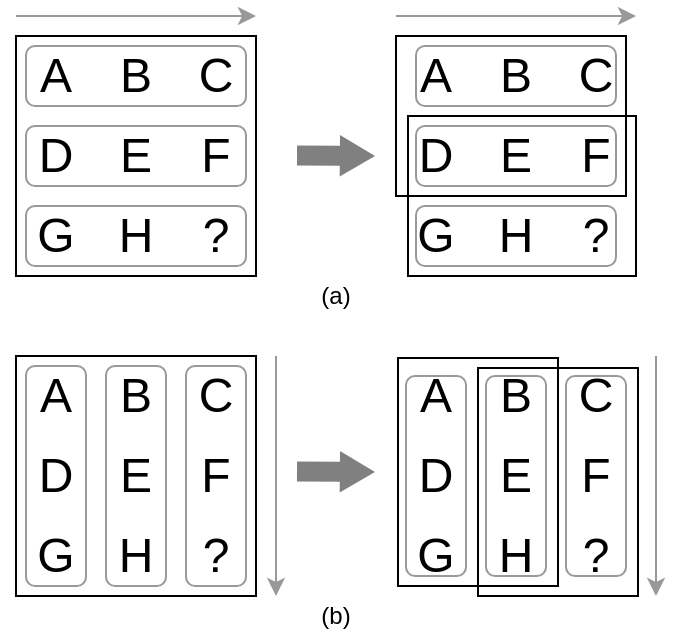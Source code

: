 <mxfile version="12.9.8" type="device"><diagram id="FIgk0ZukeviS5J1ctofV" name="Page-1"><mxGraphModel dx="539" dy="351" grid="1" gridSize="10" guides="1" tooltips="1" connect="1" arrows="1" fold="1" page="1" pageScale="1" pageWidth="827" pageHeight="1169" math="0" shadow="0"><root><mxCell id="0"/><mxCell id="1" parent="0"/><mxCell id="Hj9UycK8c0MInqdre70B-111" value="" style="rounded=0;whiteSpace=wrap;html=1;strokeColor=#000000;fillColor=none;" vertex="1" parent="1"><mxGeometry x="430" y="440" width="115" height="80" as="geometry"/></mxCell><mxCell id="Hj9UycK8c0MInqdre70B-89" value="&lt;font style=&quot;font-size: 24px&quot;&gt;A&lt;/font&gt;" style="text;html=1;strokeColor=none;fillColor=none;align=center;verticalAlign=middle;whiteSpace=wrap;rounded=0;" vertex="1" parent="1"><mxGeometry x="430" y="440" width="40" height="40" as="geometry"/></mxCell><mxCell id="Hj9UycK8c0MInqdre70B-90" value="&lt;font style=&quot;font-size: 24px&quot;&gt;B&lt;/font&gt;" style="text;html=1;strokeColor=none;fillColor=none;align=center;verticalAlign=middle;whiteSpace=wrap;rounded=0;" vertex="1" parent="1"><mxGeometry x="470" y="440" width="40" height="40" as="geometry"/></mxCell><mxCell id="Hj9UycK8c0MInqdre70B-91" value="&lt;font style=&quot;font-size: 24px&quot;&gt;C&lt;/font&gt;" style="text;html=1;strokeColor=none;fillColor=none;align=center;verticalAlign=middle;whiteSpace=wrap;rounded=0;" vertex="1" parent="1"><mxGeometry x="510" y="440" width="40" height="40" as="geometry"/></mxCell><mxCell id="Hj9UycK8c0MInqdre70B-92" value="&lt;font style=&quot;font-size: 24px&quot;&gt;D&lt;/font&gt;" style="text;html=1;strokeColor=none;fillColor=none;align=center;verticalAlign=middle;whiteSpace=wrap;rounded=0;" vertex="1" parent="1"><mxGeometry x="430" y="480" width="40" height="40" as="geometry"/></mxCell><mxCell id="Hj9UycK8c0MInqdre70B-93" value="&lt;font style=&quot;font-size: 24px&quot;&gt;E&lt;/font&gt;" style="text;html=1;strokeColor=none;fillColor=none;align=center;verticalAlign=middle;whiteSpace=wrap;rounded=0;" vertex="1" parent="1"><mxGeometry x="470" y="480" width="40" height="40" as="geometry"/></mxCell><mxCell id="Hj9UycK8c0MInqdre70B-94" value="&lt;font style=&quot;font-size: 24px&quot;&gt;F&lt;/font&gt;" style="text;html=1;strokeColor=none;fillColor=none;align=center;verticalAlign=middle;whiteSpace=wrap;rounded=0;" vertex="1" parent="1"><mxGeometry x="510" y="480" width="40" height="40" as="geometry"/></mxCell><mxCell id="Hj9UycK8c0MInqdre70B-95" value="&lt;font style=&quot;font-size: 24px&quot;&gt;G&lt;/font&gt;" style="text;html=1;strokeColor=none;fillColor=none;align=center;verticalAlign=middle;whiteSpace=wrap;rounded=0;" vertex="1" parent="1"><mxGeometry x="430" y="520" width="40" height="40" as="geometry"/></mxCell><mxCell id="Hj9UycK8c0MInqdre70B-96" value="&lt;font style=&quot;font-size: 24px&quot;&gt;H&lt;/font&gt;" style="text;html=1;strokeColor=none;fillColor=none;align=center;verticalAlign=middle;whiteSpace=wrap;rounded=0;" vertex="1" parent="1"><mxGeometry x="470" y="520" width="40" height="40" as="geometry"/></mxCell><mxCell id="Hj9UycK8c0MInqdre70B-101" value="" style="endArrow=classic;html=1;strokeColor=#999999;" edge="1" parent="1"><mxGeometry width="50" height="50" relative="1" as="geometry"><mxPoint x="430" y="430" as="sourcePoint"/><mxPoint x="550" y="430" as="targetPoint"/></mxGeometry></mxCell><mxCell id="Hj9UycK8c0MInqdre70B-102" value="&lt;font style=&quot;font-size: 24px&quot;&gt;?&lt;/font&gt;" style="text;html=1;strokeColor=none;fillColor=none;align=center;verticalAlign=middle;whiteSpace=wrap;rounded=0;" vertex="1" parent="1"><mxGeometry x="510" y="520" width="40" height="40" as="geometry"/></mxCell><mxCell id="Hj9UycK8c0MInqdre70B-107" value="" style="rounded=1;whiteSpace=wrap;html=1;strokeColor=#999999;fillColor=none;" vertex="1" parent="1"><mxGeometry x="440" y="445" width="100" height="30" as="geometry"/></mxCell><mxCell id="Hj9UycK8c0MInqdre70B-109" value="" style="rounded=1;whiteSpace=wrap;html=1;strokeColor=#999999;fillColor=none;" vertex="1" parent="1"><mxGeometry x="440" y="485" width="100" height="30" as="geometry"/></mxCell><mxCell id="Hj9UycK8c0MInqdre70B-110" value="" style="rounded=1;whiteSpace=wrap;html=1;strokeColor=#999999;fillColor=none;" vertex="1" parent="1"><mxGeometry x="440" y="525" width="100" height="30" as="geometry"/></mxCell><mxCell id="Hj9UycK8c0MInqdre70B-112" value="" style="rounded=0;whiteSpace=wrap;html=1;strokeColor=#000000;fillColor=none;" vertex="1" parent="1"><mxGeometry x="436" y="480" width="114" height="80" as="geometry"/></mxCell><mxCell id="Hj9UycK8c0MInqdre70B-113" value="" style="whiteSpace=wrap;html=1;aspect=fixed;strokeColor=#000000;fillColor=none;" vertex="1" parent="1"><mxGeometry x="240" y="440" width="120" height="120" as="geometry"/></mxCell><mxCell id="Hj9UycK8c0MInqdre70B-114" value="&lt;font style=&quot;font-size: 24px&quot;&gt;A&lt;/font&gt;" style="text;html=1;strokeColor=none;fillColor=none;align=center;verticalAlign=middle;whiteSpace=wrap;rounded=0;" vertex="1" parent="1"><mxGeometry x="240" y="440" width="40" height="40" as="geometry"/></mxCell><mxCell id="Hj9UycK8c0MInqdre70B-115" value="&lt;font style=&quot;font-size: 24px&quot;&gt;B&lt;/font&gt;" style="text;html=1;strokeColor=none;fillColor=none;align=center;verticalAlign=middle;whiteSpace=wrap;rounded=0;" vertex="1" parent="1"><mxGeometry x="280" y="440" width="40" height="40" as="geometry"/></mxCell><mxCell id="Hj9UycK8c0MInqdre70B-116" value="&lt;font style=&quot;font-size: 24px&quot;&gt;C&lt;/font&gt;" style="text;html=1;strokeColor=none;fillColor=none;align=center;verticalAlign=middle;whiteSpace=wrap;rounded=0;" vertex="1" parent="1"><mxGeometry x="320" y="440" width="40" height="40" as="geometry"/></mxCell><mxCell id="Hj9UycK8c0MInqdre70B-117" value="&lt;font style=&quot;font-size: 24px&quot;&gt;D&lt;/font&gt;" style="text;html=1;strokeColor=none;fillColor=none;align=center;verticalAlign=middle;whiteSpace=wrap;rounded=0;" vertex="1" parent="1"><mxGeometry x="240" y="480" width="40" height="40" as="geometry"/></mxCell><mxCell id="Hj9UycK8c0MInqdre70B-118" value="&lt;font style=&quot;font-size: 24px&quot;&gt;E&lt;/font&gt;" style="text;html=1;strokeColor=none;fillColor=none;align=center;verticalAlign=middle;whiteSpace=wrap;rounded=0;" vertex="1" parent="1"><mxGeometry x="280" y="480" width="40" height="40" as="geometry"/></mxCell><mxCell id="Hj9UycK8c0MInqdre70B-119" value="&lt;font style=&quot;font-size: 24px&quot;&gt;F&lt;/font&gt;" style="text;html=1;strokeColor=none;fillColor=none;align=center;verticalAlign=middle;whiteSpace=wrap;rounded=0;" vertex="1" parent="1"><mxGeometry x="320" y="480" width="40" height="40" as="geometry"/></mxCell><mxCell id="Hj9UycK8c0MInqdre70B-120" value="&lt;font style=&quot;font-size: 24px&quot;&gt;G&lt;/font&gt;" style="text;html=1;strokeColor=none;fillColor=none;align=center;verticalAlign=middle;whiteSpace=wrap;rounded=0;" vertex="1" parent="1"><mxGeometry x="240" y="520" width="40" height="40" as="geometry"/></mxCell><mxCell id="Hj9UycK8c0MInqdre70B-121" value="&lt;font style=&quot;font-size: 24px&quot;&gt;H&lt;/font&gt;" style="text;html=1;strokeColor=none;fillColor=none;align=center;verticalAlign=middle;whiteSpace=wrap;rounded=0;" vertex="1" parent="1"><mxGeometry x="280" y="520" width="40" height="40" as="geometry"/></mxCell><mxCell id="Hj9UycK8c0MInqdre70B-122" value="&lt;font style=&quot;font-size: 24px&quot;&gt;?&lt;/font&gt;" style="text;html=1;strokeColor=none;fillColor=none;align=center;verticalAlign=middle;whiteSpace=wrap;rounded=0;" vertex="1" parent="1"><mxGeometry x="320" y="520" width="40" height="40" as="geometry"/></mxCell><mxCell id="Hj9UycK8c0MInqdre70B-123" value="" style="rounded=1;whiteSpace=wrap;html=1;strokeColor=#999999;fillColor=none;" vertex="1" parent="1"><mxGeometry x="245" y="525" width="110" height="30" as="geometry"/></mxCell><mxCell id="Hj9UycK8c0MInqdre70B-124" value="" style="rounded=1;whiteSpace=wrap;html=1;strokeColor=#999999;fillColor=none;" vertex="1" parent="1"><mxGeometry x="245" y="485" width="110" height="30" as="geometry"/></mxCell><mxCell id="Hj9UycK8c0MInqdre70B-125" value="" style="rounded=1;whiteSpace=wrap;html=1;strokeColor=#999999;fillColor=none;" vertex="1" parent="1"><mxGeometry x="245" y="445" width="110" height="30" as="geometry"/></mxCell><mxCell id="Hj9UycK8c0MInqdre70B-126" value="" style="endArrow=classic;html=1;strokeColor=#999999;" edge="1" parent="1"><mxGeometry width="50" height="50" relative="1" as="geometry"><mxPoint x="240" y="430" as="sourcePoint"/><mxPoint x="360" y="430" as="targetPoint"/></mxGeometry></mxCell><mxCell id="Hj9UycK8c0MInqdre70B-127" value="" style="shape=flexArrow;endArrow=classic;html=1;strokeColor=none;fillColor=#808080;endWidth=9.714;endSize=5.526;" edge="1" parent="1"><mxGeometry width="50" height="50" relative="1" as="geometry"><mxPoint x="380" y="499.71" as="sourcePoint"/><mxPoint x="420" y="500" as="targetPoint"/></mxGeometry></mxCell><mxCell id="Hj9UycK8c0MInqdre70B-129" value="&lt;font style=&quot;font-size: 24px&quot;&gt;A&lt;/font&gt;" style="text;html=1;strokeColor=none;fillColor=none;align=center;verticalAlign=middle;whiteSpace=wrap;rounded=0;" vertex="1" parent="1"><mxGeometry x="430" y="600" width="40" height="40" as="geometry"/></mxCell><mxCell id="Hj9UycK8c0MInqdre70B-130" value="&lt;font style=&quot;font-size: 24px&quot;&gt;B&lt;/font&gt;" style="text;html=1;strokeColor=none;fillColor=none;align=center;verticalAlign=middle;whiteSpace=wrap;rounded=0;" vertex="1" parent="1"><mxGeometry x="470" y="600" width="40" height="40" as="geometry"/></mxCell><mxCell id="Hj9UycK8c0MInqdre70B-131" value="&lt;font style=&quot;font-size: 24px&quot;&gt;C&lt;/font&gt;" style="text;html=1;strokeColor=none;fillColor=none;align=center;verticalAlign=middle;whiteSpace=wrap;rounded=0;" vertex="1" parent="1"><mxGeometry x="510" y="600" width="40" height="40" as="geometry"/></mxCell><mxCell id="Hj9UycK8c0MInqdre70B-132" value="&lt;font style=&quot;font-size: 24px&quot;&gt;D&lt;/font&gt;" style="text;html=1;strokeColor=none;fillColor=none;align=center;verticalAlign=middle;whiteSpace=wrap;rounded=0;" vertex="1" parent="1"><mxGeometry x="430" y="640" width="40" height="40" as="geometry"/></mxCell><mxCell id="Hj9UycK8c0MInqdre70B-133" value="&lt;font style=&quot;font-size: 24px&quot;&gt;E&lt;/font&gt;" style="text;html=1;strokeColor=none;fillColor=none;align=center;verticalAlign=middle;whiteSpace=wrap;rounded=0;" vertex="1" parent="1"><mxGeometry x="470" y="640" width="40" height="40" as="geometry"/></mxCell><mxCell id="Hj9UycK8c0MInqdre70B-134" value="&lt;font style=&quot;font-size: 24px&quot;&gt;F&lt;/font&gt;" style="text;html=1;strokeColor=none;fillColor=none;align=center;verticalAlign=middle;whiteSpace=wrap;rounded=0;" vertex="1" parent="1"><mxGeometry x="510" y="640" width="40" height="40" as="geometry"/></mxCell><mxCell id="Hj9UycK8c0MInqdre70B-135" value="&lt;font style=&quot;font-size: 24px&quot;&gt;G&lt;/font&gt;" style="text;html=1;strokeColor=none;fillColor=none;align=center;verticalAlign=middle;whiteSpace=wrap;rounded=0;" vertex="1" parent="1"><mxGeometry x="430" y="680" width="40" height="40" as="geometry"/></mxCell><mxCell id="Hj9UycK8c0MInqdre70B-136" value="&lt;font style=&quot;font-size: 24px&quot;&gt;H&lt;/font&gt;" style="text;html=1;strokeColor=none;fillColor=none;align=center;verticalAlign=middle;whiteSpace=wrap;rounded=0;" vertex="1" parent="1"><mxGeometry x="470" y="680" width="40" height="40" as="geometry"/></mxCell><mxCell id="Hj9UycK8c0MInqdre70B-138" value="" style="endArrow=classic;html=1;strokeColor=#999999;" edge="1" parent="1"><mxGeometry width="50" height="50" relative="1" as="geometry"><mxPoint x="560" y="600" as="sourcePoint"/><mxPoint x="560" y="720" as="targetPoint"/></mxGeometry></mxCell><mxCell id="Hj9UycK8c0MInqdre70B-143" value="&lt;font style=&quot;font-size: 24px&quot;&gt;?&lt;/font&gt;" style="text;html=1;strokeColor=none;fillColor=none;align=center;verticalAlign=middle;whiteSpace=wrap;rounded=0;" vertex="1" parent="1"><mxGeometry x="510" y="680" width="40" height="40" as="geometry"/></mxCell><mxCell id="Hj9UycK8c0MInqdre70B-144" value="" style="rounded=1;whiteSpace=wrap;html=1;strokeColor=#999999;fillColor=none;rotation=90;" vertex="1" parent="1"><mxGeometry x="400" y="645" width="100" height="30" as="geometry"/></mxCell><mxCell id="Hj9UycK8c0MInqdre70B-145" value="" style="rounded=1;whiteSpace=wrap;html=1;strokeColor=#999999;fillColor=none;rotation=90;" vertex="1" parent="1"><mxGeometry x="440" y="645" width="100" height="30" as="geometry"/></mxCell><mxCell id="Hj9UycK8c0MInqdre70B-146" value="" style="rounded=1;whiteSpace=wrap;html=1;strokeColor=#999999;fillColor=none;rotation=90;" vertex="1" parent="1"><mxGeometry x="480" y="645" width="100" height="30" as="geometry"/></mxCell><mxCell id="Hj9UycK8c0MInqdre70B-147" value="" style="rounded=0;whiteSpace=wrap;html=1;strokeColor=#000000;fillColor=none;rotation=90;" vertex="1" parent="1"><mxGeometry x="414" y="618" width="114" height="80" as="geometry"/></mxCell><mxCell id="Hj9UycK8c0MInqdre70B-149" value="" style="rounded=0;whiteSpace=wrap;html=1;strokeColor=#000000;fillColor=none;rotation=90;" vertex="1" parent="1"><mxGeometry x="454" y="623" width="114" height="80" as="geometry"/></mxCell><mxCell id="Hj9UycK8c0MInqdre70B-150" value="" style="whiteSpace=wrap;html=1;aspect=fixed;strokeColor=#000000;fillColor=none;" vertex="1" parent="1"><mxGeometry x="240" y="600" width="120" height="120" as="geometry"/></mxCell><mxCell id="Hj9UycK8c0MInqdre70B-151" value="&lt;font style=&quot;font-size: 24px&quot;&gt;A&lt;/font&gt;" style="text;html=1;strokeColor=none;fillColor=none;align=center;verticalAlign=middle;whiteSpace=wrap;rounded=0;" vertex="1" parent="1"><mxGeometry x="240" y="600" width="40" height="40" as="geometry"/></mxCell><mxCell id="Hj9UycK8c0MInqdre70B-152" value="&lt;font style=&quot;font-size: 24px&quot;&gt;B&lt;/font&gt;" style="text;html=1;strokeColor=none;fillColor=none;align=center;verticalAlign=middle;whiteSpace=wrap;rounded=0;" vertex="1" parent="1"><mxGeometry x="280" y="600" width="40" height="40" as="geometry"/></mxCell><mxCell id="Hj9UycK8c0MInqdre70B-153" value="&lt;font style=&quot;font-size: 24px&quot;&gt;C&lt;/font&gt;" style="text;html=1;strokeColor=none;fillColor=none;align=center;verticalAlign=middle;whiteSpace=wrap;rounded=0;" vertex="1" parent="1"><mxGeometry x="320" y="600" width="40" height="40" as="geometry"/></mxCell><mxCell id="Hj9UycK8c0MInqdre70B-154" value="&lt;font style=&quot;font-size: 24px&quot;&gt;D&lt;/font&gt;" style="text;html=1;strokeColor=none;fillColor=none;align=center;verticalAlign=middle;whiteSpace=wrap;rounded=0;" vertex="1" parent="1"><mxGeometry x="240" y="640" width="40" height="40" as="geometry"/></mxCell><mxCell id="Hj9UycK8c0MInqdre70B-155" value="&lt;font style=&quot;font-size: 24px&quot;&gt;E&lt;/font&gt;" style="text;html=1;strokeColor=none;fillColor=none;align=center;verticalAlign=middle;whiteSpace=wrap;rounded=0;" vertex="1" parent="1"><mxGeometry x="280" y="640" width="40" height="40" as="geometry"/></mxCell><mxCell id="Hj9UycK8c0MInqdre70B-156" value="&lt;font style=&quot;font-size: 24px&quot;&gt;F&lt;/font&gt;" style="text;html=1;strokeColor=none;fillColor=none;align=center;verticalAlign=middle;whiteSpace=wrap;rounded=0;" vertex="1" parent="1"><mxGeometry x="320" y="640" width="40" height="40" as="geometry"/></mxCell><mxCell id="Hj9UycK8c0MInqdre70B-157" value="&lt;font style=&quot;font-size: 24px&quot;&gt;G&lt;/font&gt;" style="text;html=1;strokeColor=none;fillColor=none;align=center;verticalAlign=middle;whiteSpace=wrap;rounded=0;" vertex="1" parent="1"><mxGeometry x="240" y="680" width="40" height="40" as="geometry"/></mxCell><mxCell id="Hj9UycK8c0MInqdre70B-158" value="&lt;font style=&quot;font-size: 24px&quot;&gt;H&lt;/font&gt;" style="text;html=1;strokeColor=none;fillColor=none;align=center;verticalAlign=middle;whiteSpace=wrap;rounded=0;" vertex="1" parent="1"><mxGeometry x="280" y="680" width="40" height="40" as="geometry"/></mxCell><mxCell id="Hj9UycK8c0MInqdre70B-159" value="&lt;font style=&quot;font-size: 24px&quot;&gt;?&lt;/font&gt;" style="text;html=1;strokeColor=none;fillColor=none;align=center;verticalAlign=middle;whiteSpace=wrap;rounded=0;" vertex="1" parent="1"><mxGeometry x="320" y="680" width="40" height="40" as="geometry"/></mxCell><mxCell id="Hj9UycK8c0MInqdre70B-160" value="" style="endArrow=classic;html=1;strokeColor=#999999;" edge="1" parent="1"><mxGeometry width="50" height="50" relative="1" as="geometry"><mxPoint x="370" y="600" as="sourcePoint"/><mxPoint x="370" y="720" as="targetPoint"/></mxGeometry></mxCell><mxCell id="Hj9UycK8c0MInqdre70B-161" value="" style="rounded=1;whiteSpace=wrap;html=1;strokeColor=#999999;fillColor=none;rotation=90;" vertex="1" parent="1"><mxGeometry x="285" y="645" width="110" height="30" as="geometry"/></mxCell><mxCell id="Hj9UycK8c0MInqdre70B-162" value="" style="rounded=1;whiteSpace=wrap;html=1;strokeColor=#999999;fillColor=none;rotation=90;" vertex="1" parent="1"><mxGeometry x="245" y="645" width="110" height="30" as="geometry"/></mxCell><mxCell id="Hj9UycK8c0MInqdre70B-163" value="" style="rounded=1;whiteSpace=wrap;html=1;strokeColor=#999999;fillColor=none;rotation=90;" vertex="1" parent="1"><mxGeometry x="205" y="645" width="110" height="30" as="geometry"/></mxCell><mxCell id="Hj9UycK8c0MInqdre70B-165" value="" style="shape=flexArrow;endArrow=classic;html=1;strokeColor=none;fillColor=#808080;endWidth=9.714;endSize=5.526;" edge="1" parent="1"><mxGeometry width="50" height="50" relative="1" as="geometry"><mxPoint x="380" y="657.71" as="sourcePoint"/><mxPoint x="420" y="658" as="targetPoint"/></mxGeometry></mxCell><mxCell id="Hj9UycK8c0MInqdre70B-166" value="(b)" style="text;html=1;strokeColor=none;fillColor=none;align=center;verticalAlign=middle;whiteSpace=wrap;rounded=0;dashed=1;dashPattern=1 1;" vertex="1" parent="1"><mxGeometry x="240" y="720" width="320" height="20" as="geometry"/></mxCell><mxCell id="Hj9UycK8c0MInqdre70B-167" value="(a)" style="text;html=1;strokeColor=none;fillColor=none;align=center;verticalAlign=middle;whiteSpace=wrap;rounded=0;dashed=1;dashPattern=1 1;" vertex="1" parent="1"><mxGeometry x="240" y="560" width="320" height="20" as="geometry"/></mxCell></root></mxGraphModel></diagram></mxfile>